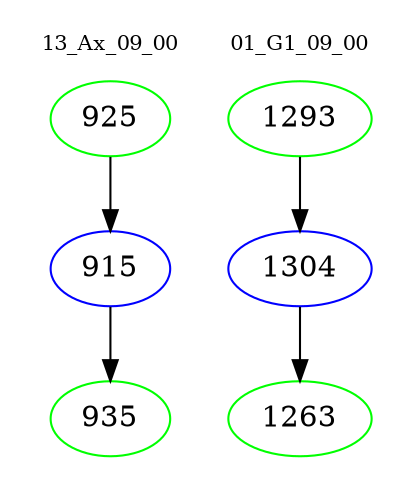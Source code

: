 digraph{
subgraph cluster_0 {
color = white
label = "13_Ax_09_00";
fontsize=10;
T0_925 [label="925", color="green"]
T0_925 -> T0_915 [color="black"]
T0_915 [label="915", color="blue"]
T0_915 -> T0_935 [color="black"]
T0_935 [label="935", color="green"]
}
subgraph cluster_1 {
color = white
label = "01_G1_09_00";
fontsize=10;
T1_1293 [label="1293", color="green"]
T1_1293 -> T1_1304 [color="black"]
T1_1304 [label="1304", color="blue"]
T1_1304 -> T1_1263 [color="black"]
T1_1263 [label="1263", color="green"]
}
}
